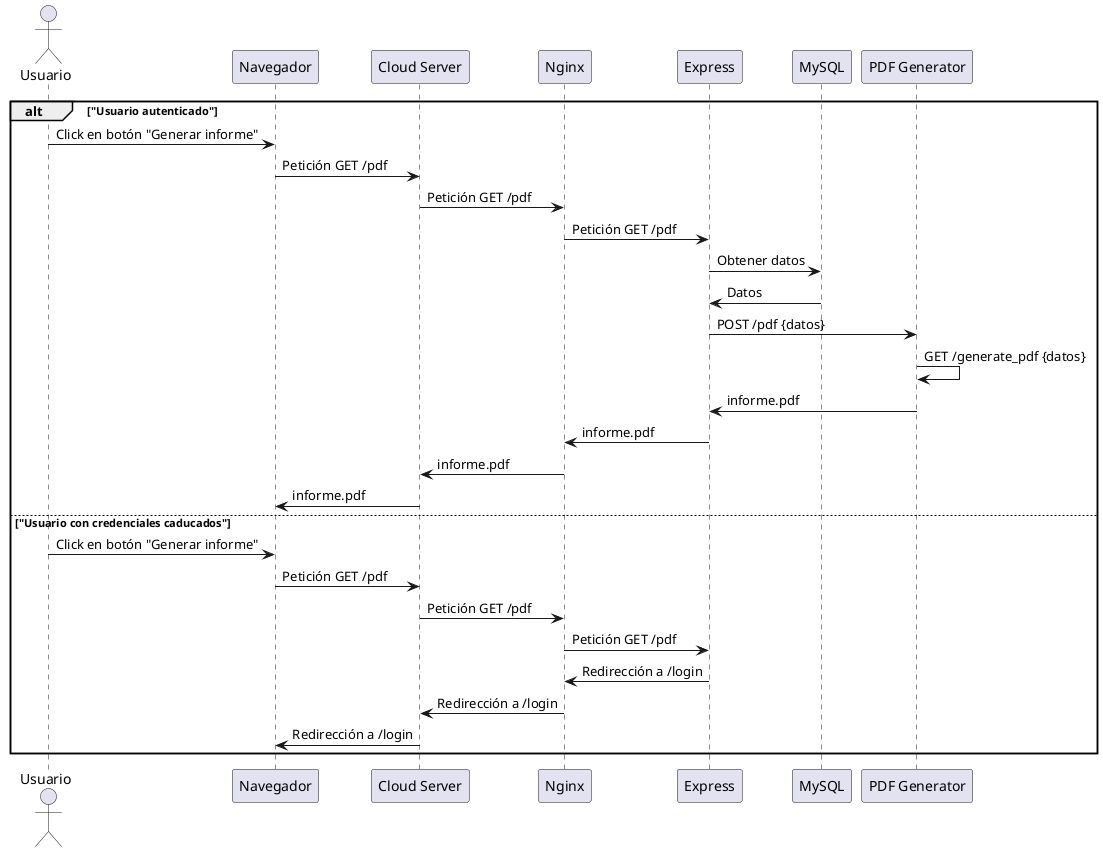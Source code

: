 @startuml "Diagrama de secuencia de generación de informe"

actor "Usuario" as Usuario
participant "Navegador" as N
participant "Cloud Server" as S
participant "Nginx" as Nginx 
participant "Express" as Express
participant "MySQL" as MySQL
participant "PDF Generator" as PDF

alt "Usuario autenticado"
    Usuario -> N: Click en botón "Generar informe"
    N -> S: Petición GET /pdf
    S -> Nginx: Petición GET /pdf
    Nginx -> Express: Petición GET /pdf
    Express -> MySQL: Obtener datos 
    MySQL -> Express: Datos 
    Express -> PDF: POST /pdf {datos}
    PDF -> PDF: GET /generate_pdf {datos}
    PDF -> Express: informe.pdf
    Express -> Nginx: informe.pdf
    Nginx -> S: informe.pdf
    S -> N: informe.pdf
else "Usuario con credenciales caducados"
    Usuario -> N: Click en botón "Generar informe"
    N -> S: Petición GET /pdf
    S -> Nginx: Petición GET /pdf
    Nginx -> Express: Petición GET /pdf
    Express -> Nginx: Redirección a /login
    Nginx -> S: Redirección a /login
    S -> N: Redirección a /login
end



@enduml